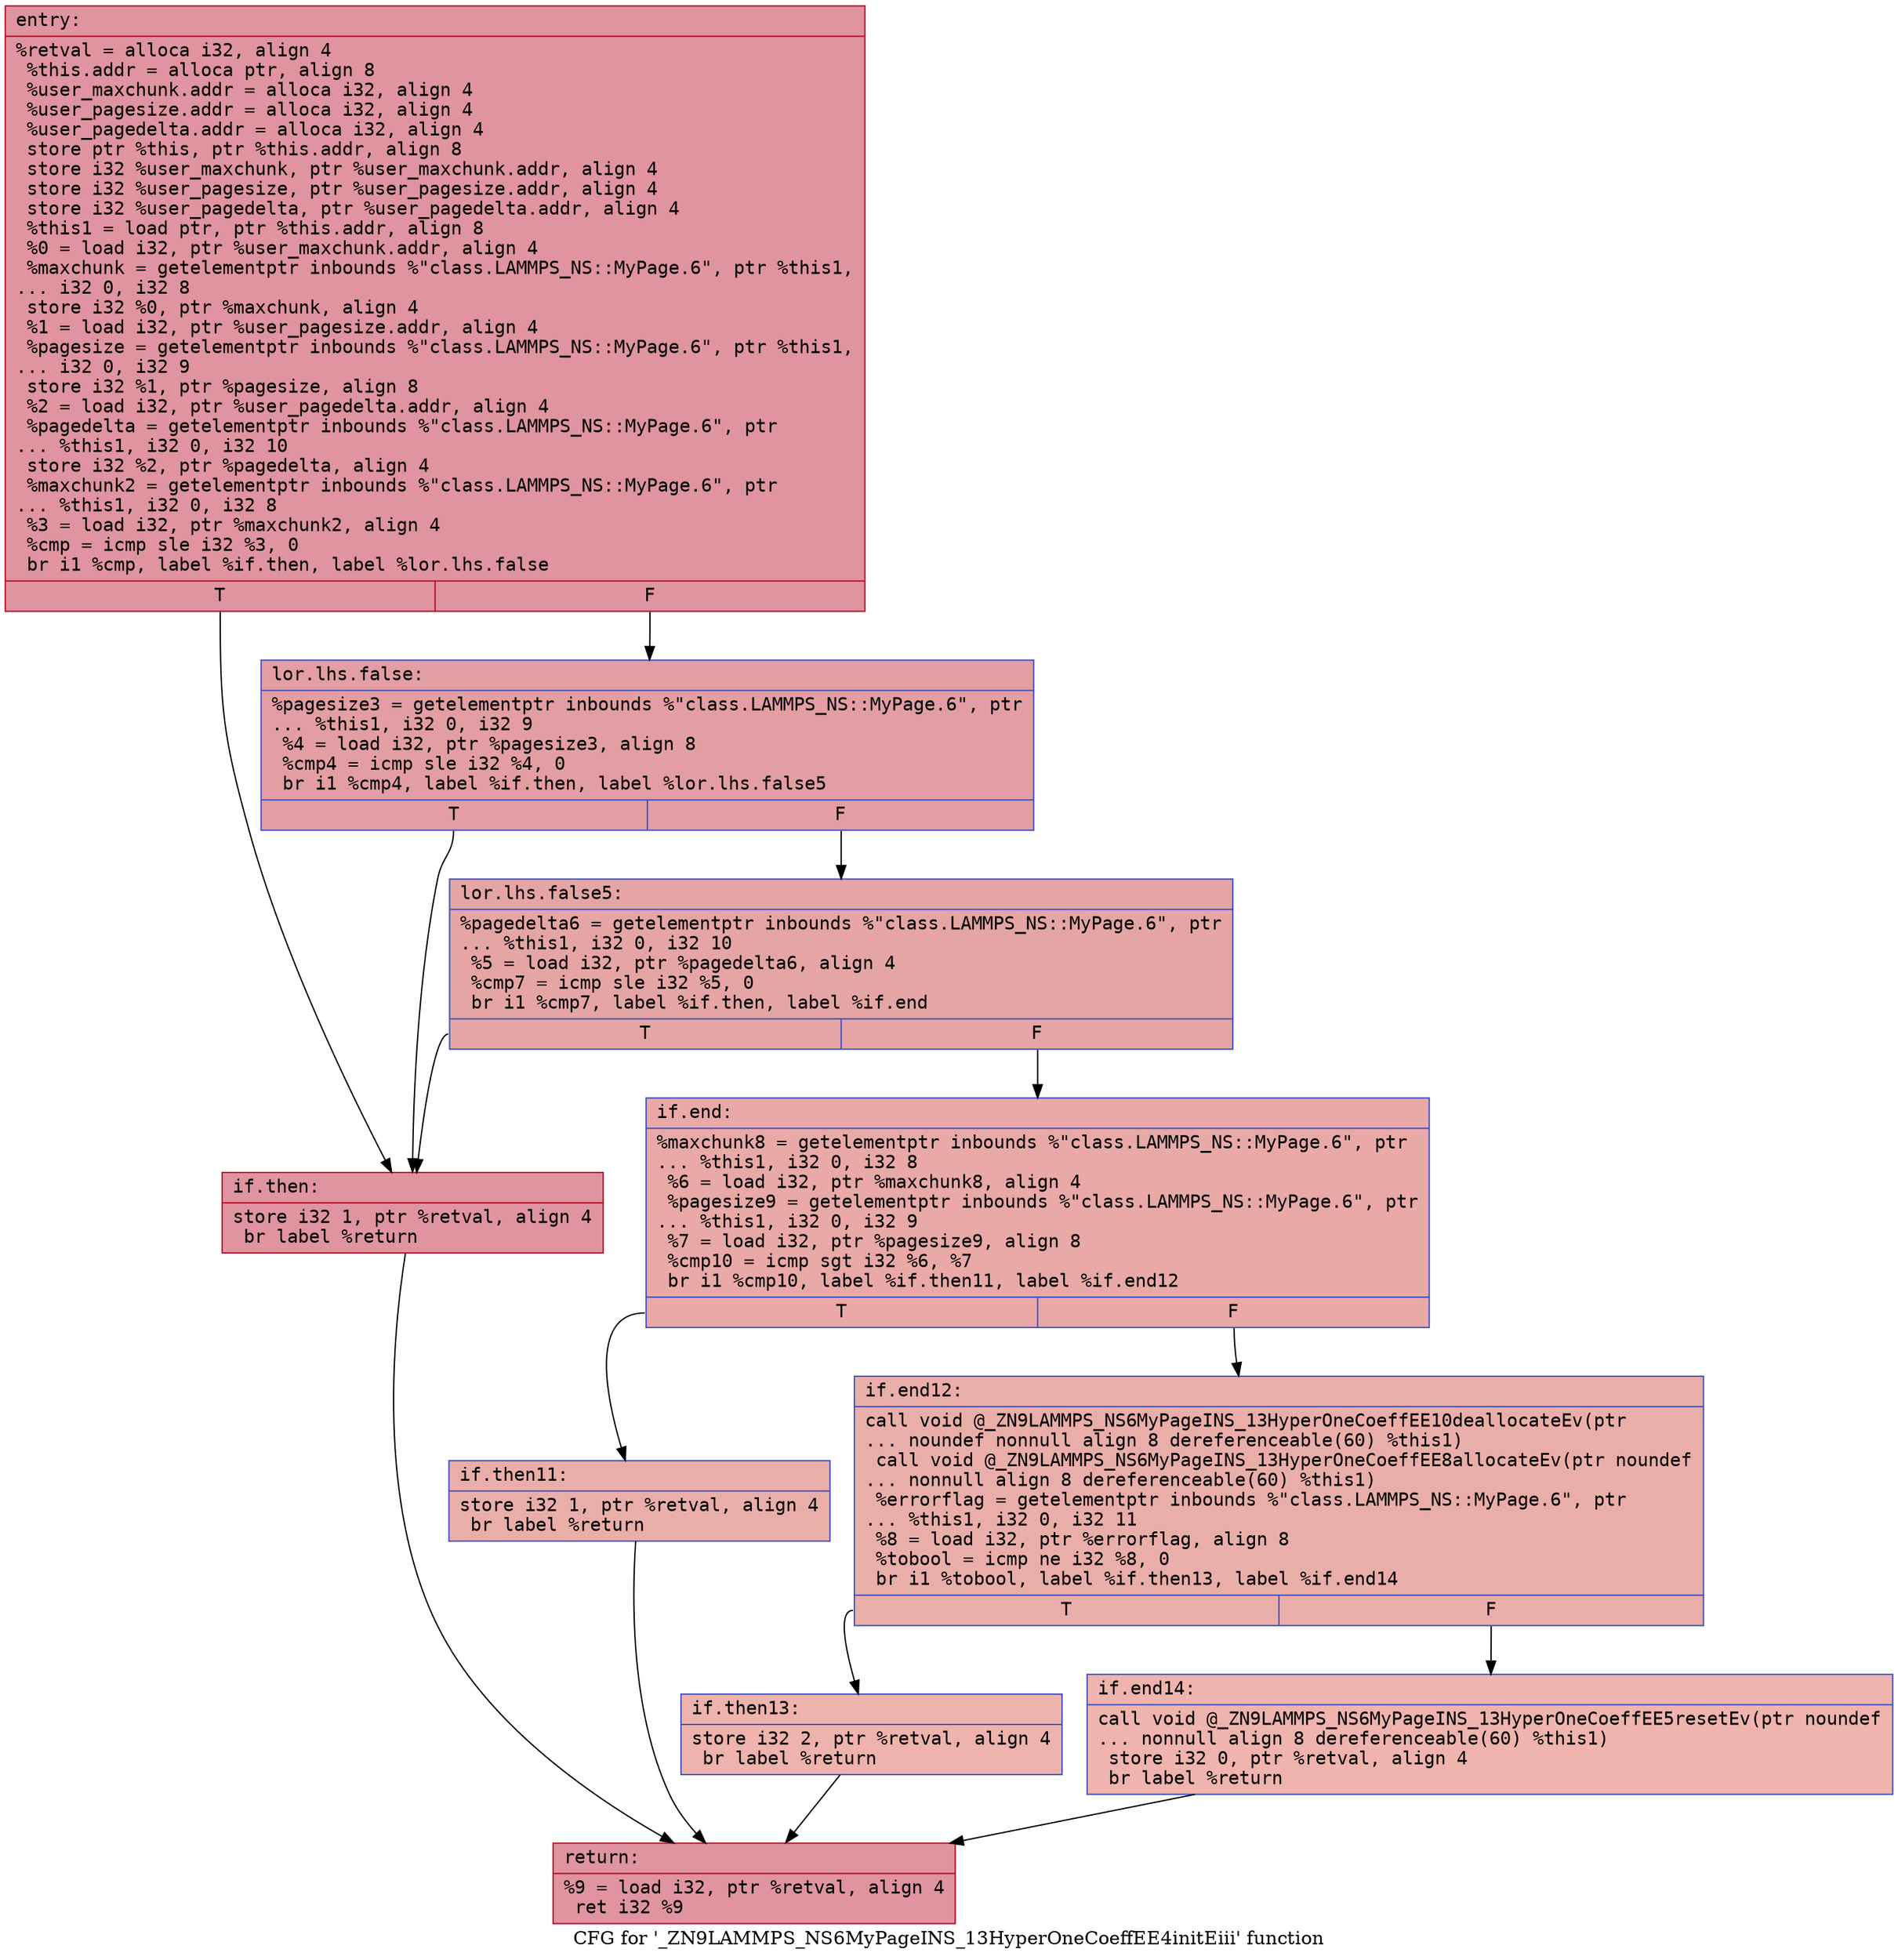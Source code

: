 digraph "CFG for '_ZN9LAMMPS_NS6MyPageINS_13HyperOneCoeffEE4initEiii' function" {
	label="CFG for '_ZN9LAMMPS_NS6MyPageINS_13HyperOneCoeffEE4initEiii' function";

	Node0x556aef9f5af0 [shape=record,color="#b70d28ff", style=filled, fillcolor="#b70d2870" fontname="Courier",label="{entry:\l|  %retval = alloca i32, align 4\l  %this.addr = alloca ptr, align 8\l  %user_maxchunk.addr = alloca i32, align 4\l  %user_pagesize.addr = alloca i32, align 4\l  %user_pagedelta.addr = alloca i32, align 4\l  store ptr %this, ptr %this.addr, align 8\l  store i32 %user_maxchunk, ptr %user_maxchunk.addr, align 4\l  store i32 %user_pagesize, ptr %user_pagesize.addr, align 4\l  store i32 %user_pagedelta, ptr %user_pagedelta.addr, align 4\l  %this1 = load ptr, ptr %this.addr, align 8\l  %0 = load i32, ptr %user_maxchunk.addr, align 4\l  %maxchunk = getelementptr inbounds %\"class.LAMMPS_NS::MyPage.6\", ptr %this1,\l... i32 0, i32 8\l  store i32 %0, ptr %maxchunk, align 4\l  %1 = load i32, ptr %user_pagesize.addr, align 4\l  %pagesize = getelementptr inbounds %\"class.LAMMPS_NS::MyPage.6\", ptr %this1,\l... i32 0, i32 9\l  store i32 %1, ptr %pagesize, align 8\l  %2 = load i32, ptr %user_pagedelta.addr, align 4\l  %pagedelta = getelementptr inbounds %\"class.LAMMPS_NS::MyPage.6\", ptr\l... %this1, i32 0, i32 10\l  store i32 %2, ptr %pagedelta, align 4\l  %maxchunk2 = getelementptr inbounds %\"class.LAMMPS_NS::MyPage.6\", ptr\l... %this1, i32 0, i32 8\l  %3 = load i32, ptr %maxchunk2, align 4\l  %cmp = icmp sle i32 %3, 0\l  br i1 %cmp, label %if.then, label %lor.lhs.false\l|{<s0>T|<s1>F}}"];
	Node0x556aef9f5af0:s0 -> Node0x556aef9f6b10[tooltip="entry -> if.then\nProbability 50.00%" ];
	Node0x556aef9f5af0:s1 -> Node0x556aef9f6b80[tooltip="entry -> lor.lhs.false\nProbability 50.00%" ];
	Node0x556aef9f6b80 [shape=record,color="#3d50c3ff", style=filled, fillcolor="#be242e70" fontname="Courier",label="{lor.lhs.false:\l|  %pagesize3 = getelementptr inbounds %\"class.LAMMPS_NS::MyPage.6\", ptr\l... %this1, i32 0, i32 9\l  %4 = load i32, ptr %pagesize3, align 8\l  %cmp4 = icmp sle i32 %4, 0\l  br i1 %cmp4, label %if.then, label %lor.lhs.false5\l|{<s0>T|<s1>F}}"];
	Node0x556aef9f6b80:s0 -> Node0x556aef9f6b10[tooltip="lor.lhs.false -> if.then\nProbability 50.00%" ];
	Node0x556aef9f6b80:s1 -> Node0x556aef9f6ea0[tooltip="lor.lhs.false -> lor.lhs.false5\nProbability 50.00%" ];
	Node0x556aef9f6ea0 [shape=record,color="#3d50c3ff", style=filled, fillcolor="#c5333470" fontname="Courier",label="{lor.lhs.false5:\l|  %pagedelta6 = getelementptr inbounds %\"class.LAMMPS_NS::MyPage.6\", ptr\l... %this1, i32 0, i32 10\l  %5 = load i32, ptr %pagedelta6, align 4\l  %cmp7 = icmp sle i32 %5, 0\l  br i1 %cmp7, label %if.then, label %if.end\l|{<s0>T|<s1>F}}"];
	Node0x556aef9f6ea0:s0 -> Node0x556aef9f6b10[tooltip="lor.lhs.false5 -> if.then\nProbability 50.00%" ];
	Node0x556aef9f6ea0:s1 -> Node0x556aef9f71f0[tooltip="lor.lhs.false5 -> if.end\nProbability 50.00%" ];
	Node0x556aef9f6b10 [shape=record,color="#b70d28ff", style=filled, fillcolor="#b70d2870" fontname="Courier",label="{if.then:\l|  store i32 1, ptr %retval, align 4\l  br label %return\l}"];
	Node0x556aef9f6b10 -> Node0x556aef9f73b0[tooltip="if.then -> return\nProbability 100.00%" ];
	Node0x556aef9f71f0 [shape=record,color="#3d50c3ff", style=filled, fillcolor="#ca3b3770" fontname="Courier",label="{if.end:\l|  %maxchunk8 = getelementptr inbounds %\"class.LAMMPS_NS::MyPage.6\", ptr\l... %this1, i32 0, i32 8\l  %6 = load i32, ptr %maxchunk8, align 4\l  %pagesize9 = getelementptr inbounds %\"class.LAMMPS_NS::MyPage.6\", ptr\l... %this1, i32 0, i32 9\l  %7 = load i32, ptr %pagesize9, align 8\l  %cmp10 = icmp sgt i32 %6, %7\l  br i1 %cmp10, label %if.then11, label %if.end12\l|{<s0>T|<s1>F}}"];
	Node0x556aef9f71f0:s0 -> Node0x556aef9f79b0[tooltip="if.end -> if.then11\nProbability 50.00%" ];
	Node0x556aef9f71f0:s1 -> Node0x556aef9f7a30[tooltip="if.end -> if.end12\nProbability 50.00%" ];
	Node0x556aef9f79b0 [shape=record,color="#3d50c3ff", style=filled, fillcolor="#d0473d70" fontname="Courier",label="{if.then11:\l|  store i32 1, ptr %retval, align 4\l  br label %return\l}"];
	Node0x556aef9f79b0 -> Node0x556aef9f73b0[tooltip="if.then11 -> return\nProbability 100.00%" ];
	Node0x556aef9f7a30 [shape=record,color="#3d50c3ff", style=filled, fillcolor="#d0473d70" fontname="Courier",label="{if.end12:\l|  call void @_ZN9LAMMPS_NS6MyPageINS_13HyperOneCoeffEE10deallocateEv(ptr\l... noundef nonnull align 8 dereferenceable(60) %this1)\l  call void @_ZN9LAMMPS_NS6MyPageINS_13HyperOneCoeffEE8allocateEv(ptr noundef\l... nonnull align 8 dereferenceable(60) %this1)\l  %errorflag = getelementptr inbounds %\"class.LAMMPS_NS::MyPage.6\", ptr\l... %this1, i32 0, i32 11\l  %8 = load i32, ptr %errorflag, align 8\l  %tobool = icmp ne i32 %8, 0\l  br i1 %tobool, label %if.then13, label %if.end14\l|{<s0>T|<s1>F}}"];
	Node0x556aef9f7a30:s0 -> Node0x556aef9f80f0[tooltip="if.end12 -> if.then13\nProbability 62.50%" ];
	Node0x556aef9f7a30:s1 -> Node0x556aef9f8170[tooltip="if.end12 -> if.end14\nProbability 37.50%" ];
	Node0x556aef9f80f0 [shape=record,color="#3d50c3ff", style=filled, fillcolor="#d6524470" fontname="Courier",label="{if.then13:\l|  store i32 2, ptr %retval, align 4\l  br label %return\l}"];
	Node0x556aef9f80f0 -> Node0x556aef9f73b0[tooltip="if.then13 -> return\nProbability 100.00%" ];
	Node0x556aef9f8170 [shape=record,color="#3d50c3ff", style=filled, fillcolor="#d8564670" fontname="Courier",label="{if.end14:\l|  call void @_ZN9LAMMPS_NS6MyPageINS_13HyperOneCoeffEE5resetEv(ptr noundef\l... nonnull align 8 dereferenceable(60) %this1)\l  store i32 0, ptr %retval, align 4\l  br label %return\l}"];
	Node0x556aef9f8170 -> Node0x556aef9f73b0[tooltip="if.end14 -> return\nProbability 100.00%" ];
	Node0x556aef9f73b0 [shape=record,color="#b70d28ff", style=filled, fillcolor="#b70d2870" fontname="Courier",label="{return:\l|  %9 = load i32, ptr %retval, align 4\l  ret i32 %9\l}"];
}
